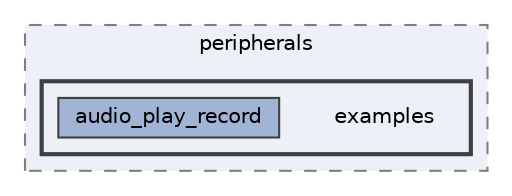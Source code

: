 digraph "Arduino/GetStartedWithMachineLearningOnArduino/tflite-micro-arduino-examples-main/src/peripherals/examples"
{
 // LATEX_PDF_SIZE
  bgcolor="transparent";
  edge [fontname=Helvetica,fontsize=10,labelfontname=Helvetica,labelfontsize=10];
  node [fontname=Helvetica,fontsize=10,shape=box,height=0.2,width=0.4];
  compound=true
  subgraph clusterdir_a04dbf6dd37629f8d82707e6fd58207b {
    graph [ bgcolor="#edf0f7", pencolor="grey50", label="peripherals", fontname=Helvetica,fontsize=10 style="filled,dashed", URL="dir_a04dbf6dd37629f8d82707e6fd58207b.html",tooltip=""]
  subgraph clusterdir_d6f2adf7be8b431b65b63654e8490ee1 {
    graph [ bgcolor="#edf0f7", pencolor="grey25", label="", fontname=Helvetica,fontsize=10 style="filled,bold", URL="dir_d6f2adf7be8b431b65b63654e8490ee1.html",tooltip=""]
    dir_d6f2adf7be8b431b65b63654e8490ee1 [shape=plaintext, label="examples"];
  dir_426d6bb1bf98d4c0767ffe940da61bd2 [label="audio_play_record", fillcolor="#a2b4d6", color="grey25", style="filled", URL="dir_426d6bb1bf98d4c0767ffe940da61bd2.html",tooltip=""];
  }
  }
}
